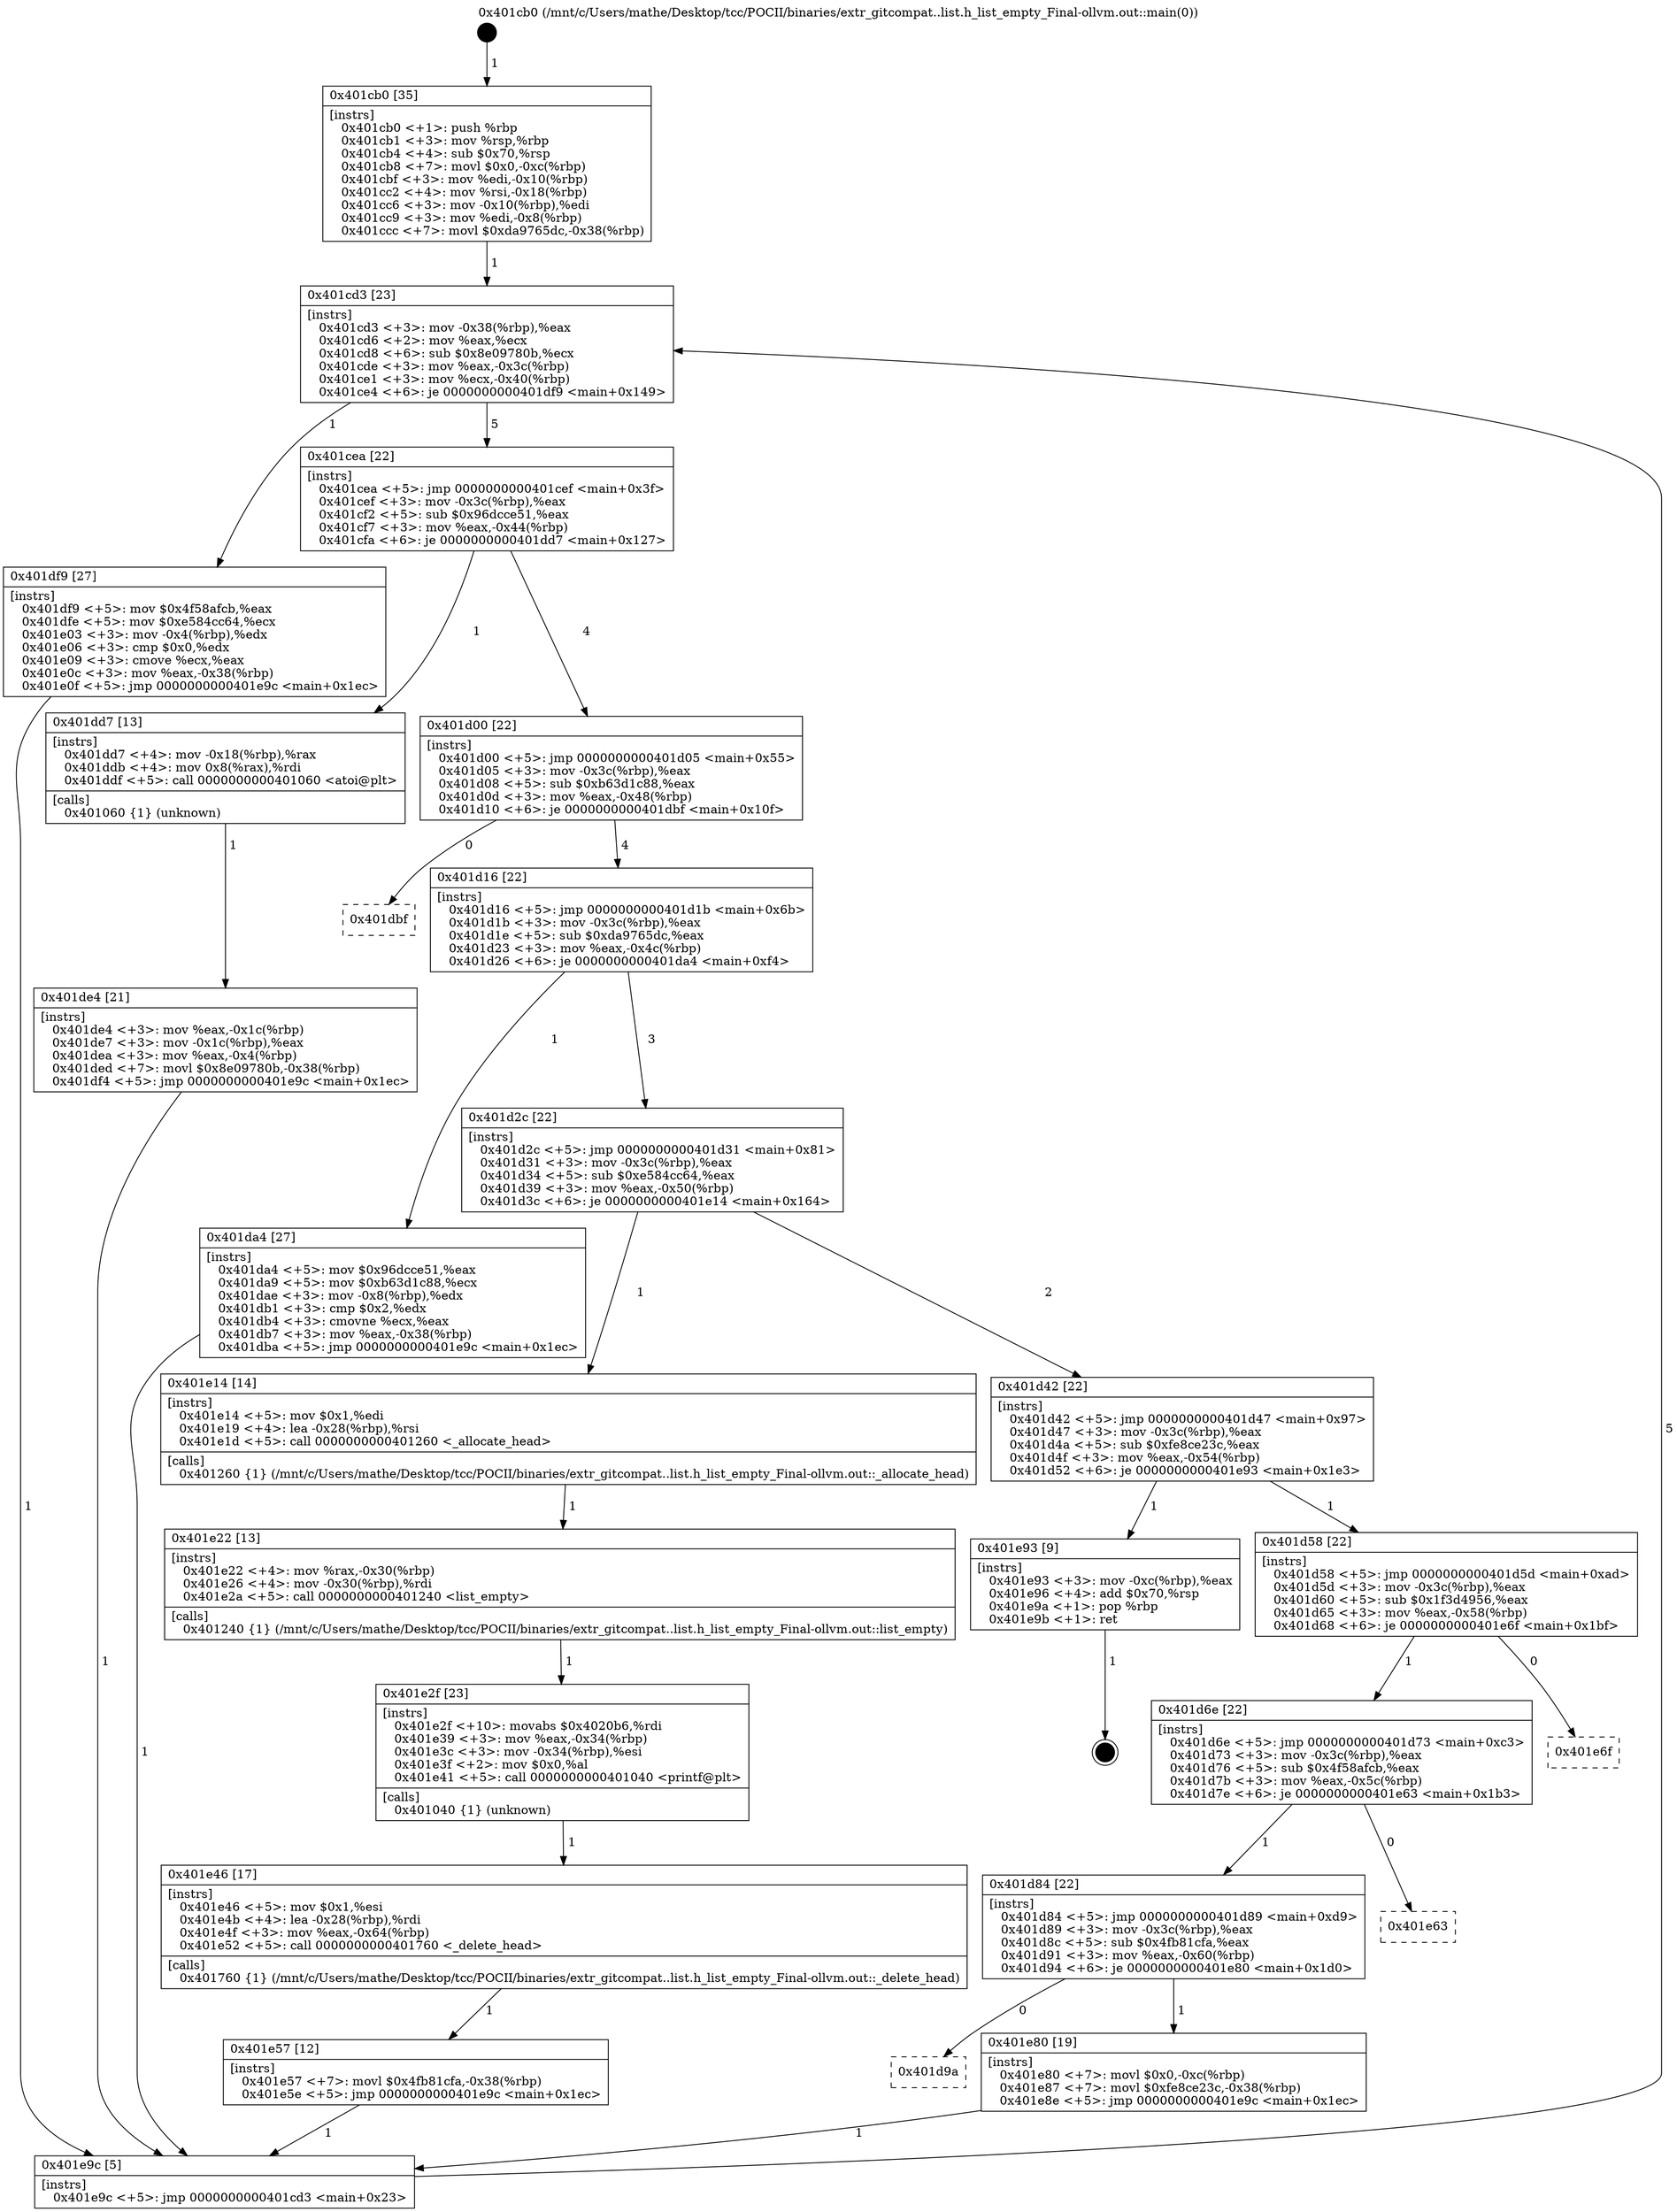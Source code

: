 digraph "0x401cb0" {
  label = "0x401cb0 (/mnt/c/Users/mathe/Desktop/tcc/POCII/binaries/extr_gitcompat..list.h_list_empty_Final-ollvm.out::main(0))"
  labelloc = "t"
  node[shape=record]

  Entry [label="",width=0.3,height=0.3,shape=circle,fillcolor=black,style=filled]
  "0x401cd3" [label="{
     0x401cd3 [23]\l
     | [instrs]\l
     &nbsp;&nbsp;0x401cd3 \<+3\>: mov -0x38(%rbp),%eax\l
     &nbsp;&nbsp;0x401cd6 \<+2\>: mov %eax,%ecx\l
     &nbsp;&nbsp;0x401cd8 \<+6\>: sub $0x8e09780b,%ecx\l
     &nbsp;&nbsp;0x401cde \<+3\>: mov %eax,-0x3c(%rbp)\l
     &nbsp;&nbsp;0x401ce1 \<+3\>: mov %ecx,-0x40(%rbp)\l
     &nbsp;&nbsp;0x401ce4 \<+6\>: je 0000000000401df9 \<main+0x149\>\l
  }"]
  "0x401df9" [label="{
     0x401df9 [27]\l
     | [instrs]\l
     &nbsp;&nbsp;0x401df9 \<+5\>: mov $0x4f58afcb,%eax\l
     &nbsp;&nbsp;0x401dfe \<+5\>: mov $0xe584cc64,%ecx\l
     &nbsp;&nbsp;0x401e03 \<+3\>: mov -0x4(%rbp),%edx\l
     &nbsp;&nbsp;0x401e06 \<+3\>: cmp $0x0,%edx\l
     &nbsp;&nbsp;0x401e09 \<+3\>: cmove %ecx,%eax\l
     &nbsp;&nbsp;0x401e0c \<+3\>: mov %eax,-0x38(%rbp)\l
     &nbsp;&nbsp;0x401e0f \<+5\>: jmp 0000000000401e9c \<main+0x1ec\>\l
  }"]
  "0x401cea" [label="{
     0x401cea [22]\l
     | [instrs]\l
     &nbsp;&nbsp;0x401cea \<+5\>: jmp 0000000000401cef \<main+0x3f\>\l
     &nbsp;&nbsp;0x401cef \<+3\>: mov -0x3c(%rbp),%eax\l
     &nbsp;&nbsp;0x401cf2 \<+5\>: sub $0x96dcce51,%eax\l
     &nbsp;&nbsp;0x401cf7 \<+3\>: mov %eax,-0x44(%rbp)\l
     &nbsp;&nbsp;0x401cfa \<+6\>: je 0000000000401dd7 \<main+0x127\>\l
  }"]
  Exit [label="",width=0.3,height=0.3,shape=circle,fillcolor=black,style=filled,peripheries=2]
  "0x401dd7" [label="{
     0x401dd7 [13]\l
     | [instrs]\l
     &nbsp;&nbsp;0x401dd7 \<+4\>: mov -0x18(%rbp),%rax\l
     &nbsp;&nbsp;0x401ddb \<+4\>: mov 0x8(%rax),%rdi\l
     &nbsp;&nbsp;0x401ddf \<+5\>: call 0000000000401060 \<atoi@plt\>\l
     | [calls]\l
     &nbsp;&nbsp;0x401060 \{1\} (unknown)\l
  }"]
  "0x401d00" [label="{
     0x401d00 [22]\l
     | [instrs]\l
     &nbsp;&nbsp;0x401d00 \<+5\>: jmp 0000000000401d05 \<main+0x55\>\l
     &nbsp;&nbsp;0x401d05 \<+3\>: mov -0x3c(%rbp),%eax\l
     &nbsp;&nbsp;0x401d08 \<+5\>: sub $0xb63d1c88,%eax\l
     &nbsp;&nbsp;0x401d0d \<+3\>: mov %eax,-0x48(%rbp)\l
     &nbsp;&nbsp;0x401d10 \<+6\>: je 0000000000401dbf \<main+0x10f\>\l
  }"]
  "0x401d9a" [label="{
     0x401d9a\l
  }", style=dashed]
  "0x401dbf" [label="{
     0x401dbf\l
  }", style=dashed]
  "0x401d16" [label="{
     0x401d16 [22]\l
     | [instrs]\l
     &nbsp;&nbsp;0x401d16 \<+5\>: jmp 0000000000401d1b \<main+0x6b\>\l
     &nbsp;&nbsp;0x401d1b \<+3\>: mov -0x3c(%rbp),%eax\l
     &nbsp;&nbsp;0x401d1e \<+5\>: sub $0xda9765dc,%eax\l
     &nbsp;&nbsp;0x401d23 \<+3\>: mov %eax,-0x4c(%rbp)\l
     &nbsp;&nbsp;0x401d26 \<+6\>: je 0000000000401da4 \<main+0xf4\>\l
  }"]
  "0x401e80" [label="{
     0x401e80 [19]\l
     | [instrs]\l
     &nbsp;&nbsp;0x401e80 \<+7\>: movl $0x0,-0xc(%rbp)\l
     &nbsp;&nbsp;0x401e87 \<+7\>: movl $0xfe8ce23c,-0x38(%rbp)\l
     &nbsp;&nbsp;0x401e8e \<+5\>: jmp 0000000000401e9c \<main+0x1ec\>\l
  }"]
  "0x401da4" [label="{
     0x401da4 [27]\l
     | [instrs]\l
     &nbsp;&nbsp;0x401da4 \<+5\>: mov $0x96dcce51,%eax\l
     &nbsp;&nbsp;0x401da9 \<+5\>: mov $0xb63d1c88,%ecx\l
     &nbsp;&nbsp;0x401dae \<+3\>: mov -0x8(%rbp),%edx\l
     &nbsp;&nbsp;0x401db1 \<+3\>: cmp $0x2,%edx\l
     &nbsp;&nbsp;0x401db4 \<+3\>: cmovne %ecx,%eax\l
     &nbsp;&nbsp;0x401db7 \<+3\>: mov %eax,-0x38(%rbp)\l
     &nbsp;&nbsp;0x401dba \<+5\>: jmp 0000000000401e9c \<main+0x1ec\>\l
  }"]
  "0x401d2c" [label="{
     0x401d2c [22]\l
     | [instrs]\l
     &nbsp;&nbsp;0x401d2c \<+5\>: jmp 0000000000401d31 \<main+0x81\>\l
     &nbsp;&nbsp;0x401d31 \<+3\>: mov -0x3c(%rbp),%eax\l
     &nbsp;&nbsp;0x401d34 \<+5\>: sub $0xe584cc64,%eax\l
     &nbsp;&nbsp;0x401d39 \<+3\>: mov %eax,-0x50(%rbp)\l
     &nbsp;&nbsp;0x401d3c \<+6\>: je 0000000000401e14 \<main+0x164\>\l
  }"]
  "0x401e9c" [label="{
     0x401e9c [5]\l
     | [instrs]\l
     &nbsp;&nbsp;0x401e9c \<+5\>: jmp 0000000000401cd3 \<main+0x23\>\l
  }"]
  "0x401cb0" [label="{
     0x401cb0 [35]\l
     | [instrs]\l
     &nbsp;&nbsp;0x401cb0 \<+1\>: push %rbp\l
     &nbsp;&nbsp;0x401cb1 \<+3\>: mov %rsp,%rbp\l
     &nbsp;&nbsp;0x401cb4 \<+4\>: sub $0x70,%rsp\l
     &nbsp;&nbsp;0x401cb8 \<+7\>: movl $0x0,-0xc(%rbp)\l
     &nbsp;&nbsp;0x401cbf \<+3\>: mov %edi,-0x10(%rbp)\l
     &nbsp;&nbsp;0x401cc2 \<+4\>: mov %rsi,-0x18(%rbp)\l
     &nbsp;&nbsp;0x401cc6 \<+3\>: mov -0x10(%rbp),%edi\l
     &nbsp;&nbsp;0x401cc9 \<+3\>: mov %edi,-0x8(%rbp)\l
     &nbsp;&nbsp;0x401ccc \<+7\>: movl $0xda9765dc,-0x38(%rbp)\l
  }"]
  "0x401de4" [label="{
     0x401de4 [21]\l
     | [instrs]\l
     &nbsp;&nbsp;0x401de4 \<+3\>: mov %eax,-0x1c(%rbp)\l
     &nbsp;&nbsp;0x401de7 \<+3\>: mov -0x1c(%rbp),%eax\l
     &nbsp;&nbsp;0x401dea \<+3\>: mov %eax,-0x4(%rbp)\l
     &nbsp;&nbsp;0x401ded \<+7\>: movl $0x8e09780b,-0x38(%rbp)\l
     &nbsp;&nbsp;0x401df4 \<+5\>: jmp 0000000000401e9c \<main+0x1ec\>\l
  }"]
  "0x401d84" [label="{
     0x401d84 [22]\l
     | [instrs]\l
     &nbsp;&nbsp;0x401d84 \<+5\>: jmp 0000000000401d89 \<main+0xd9\>\l
     &nbsp;&nbsp;0x401d89 \<+3\>: mov -0x3c(%rbp),%eax\l
     &nbsp;&nbsp;0x401d8c \<+5\>: sub $0x4fb81cfa,%eax\l
     &nbsp;&nbsp;0x401d91 \<+3\>: mov %eax,-0x60(%rbp)\l
     &nbsp;&nbsp;0x401d94 \<+6\>: je 0000000000401e80 \<main+0x1d0\>\l
  }"]
  "0x401e14" [label="{
     0x401e14 [14]\l
     | [instrs]\l
     &nbsp;&nbsp;0x401e14 \<+5\>: mov $0x1,%edi\l
     &nbsp;&nbsp;0x401e19 \<+4\>: lea -0x28(%rbp),%rsi\l
     &nbsp;&nbsp;0x401e1d \<+5\>: call 0000000000401260 \<_allocate_head\>\l
     | [calls]\l
     &nbsp;&nbsp;0x401260 \{1\} (/mnt/c/Users/mathe/Desktop/tcc/POCII/binaries/extr_gitcompat..list.h_list_empty_Final-ollvm.out::_allocate_head)\l
  }"]
  "0x401d42" [label="{
     0x401d42 [22]\l
     | [instrs]\l
     &nbsp;&nbsp;0x401d42 \<+5\>: jmp 0000000000401d47 \<main+0x97\>\l
     &nbsp;&nbsp;0x401d47 \<+3\>: mov -0x3c(%rbp),%eax\l
     &nbsp;&nbsp;0x401d4a \<+5\>: sub $0xfe8ce23c,%eax\l
     &nbsp;&nbsp;0x401d4f \<+3\>: mov %eax,-0x54(%rbp)\l
     &nbsp;&nbsp;0x401d52 \<+6\>: je 0000000000401e93 \<main+0x1e3\>\l
  }"]
  "0x401e22" [label="{
     0x401e22 [13]\l
     | [instrs]\l
     &nbsp;&nbsp;0x401e22 \<+4\>: mov %rax,-0x30(%rbp)\l
     &nbsp;&nbsp;0x401e26 \<+4\>: mov -0x30(%rbp),%rdi\l
     &nbsp;&nbsp;0x401e2a \<+5\>: call 0000000000401240 \<list_empty\>\l
     | [calls]\l
     &nbsp;&nbsp;0x401240 \{1\} (/mnt/c/Users/mathe/Desktop/tcc/POCII/binaries/extr_gitcompat..list.h_list_empty_Final-ollvm.out::list_empty)\l
  }"]
  "0x401e2f" [label="{
     0x401e2f [23]\l
     | [instrs]\l
     &nbsp;&nbsp;0x401e2f \<+10\>: movabs $0x4020b6,%rdi\l
     &nbsp;&nbsp;0x401e39 \<+3\>: mov %eax,-0x34(%rbp)\l
     &nbsp;&nbsp;0x401e3c \<+3\>: mov -0x34(%rbp),%esi\l
     &nbsp;&nbsp;0x401e3f \<+2\>: mov $0x0,%al\l
     &nbsp;&nbsp;0x401e41 \<+5\>: call 0000000000401040 \<printf@plt\>\l
     | [calls]\l
     &nbsp;&nbsp;0x401040 \{1\} (unknown)\l
  }"]
  "0x401e46" [label="{
     0x401e46 [17]\l
     | [instrs]\l
     &nbsp;&nbsp;0x401e46 \<+5\>: mov $0x1,%esi\l
     &nbsp;&nbsp;0x401e4b \<+4\>: lea -0x28(%rbp),%rdi\l
     &nbsp;&nbsp;0x401e4f \<+3\>: mov %eax,-0x64(%rbp)\l
     &nbsp;&nbsp;0x401e52 \<+5\>: call 0000000000401760 \<_delete_head\>\l
     | [calls]\l
     &nbsp;&nbsp;0x401760 \{1\} (/mnt/c/Users/mathe/Desktop/tcc/POCII/binaries/extr_gitcompat..list.h_list_empty_Final-ollvm.out::_delete_head)\l
  }"]
  "0x401e57" [label="{
     0x401e57 [12]\l
     | [instrs]\l
     &nbsp;&nbsp;0x401e57 \<+7\>: movl $0x4fb81cfa,-0x38(%rbp)\l
     &nbsp;&nbsp;0x401e5e \<+5\>: jmp 0000000000401e9c \<main+0x1ec\>\l
  }"]
  "0x401e63" [label="{
     0x401e63\l
  }", style=dashed]
  "0x401e93" [label="{
     0x401e93 [9]\l
     | [instrs]\l
     &nbsp;&nbsp;0x401e93 \<+3\>: mov -0xc(%rbp),%eax\l
     &nbsp;&nbsp;0x401e96 \<+4\>: add $0x70,%rsp\l
     &nbsp;&nbsp;0x401e9a \<+1\>: pop %rbp\l
     &nbsp;&nbsp;0x401e9b \<+1\>: ret\l
  }"]
  "0x401d58" [label="{
     0x401d58 [22]\l
     | [instrs]\l
     &nbsp;&nbsp;0x401d58 \<+5\>: jmp 0000000000401d5d \<main+0xad\>\l
     &nbsp;&nbsp;0x401d5d \<+3\>: mov -0x3c(%rbp),%eax\l
     &nbsp;&nbsp;0x401d60 \<+5\>: sub $0x1f3d4956,%eax\l
     &nbsp;&nbsp;0x401d65 \<+3\>: mov %eax,-0x58(%rbp)\l
     &nbsp;&nbsp;0x401d68 \<+6\>: je 0000000000401e6f \<main+0x1bf\>\l
  }"]
  "0x401d6e" [label="{
     0x401d6e [22]\l
     | [instrs]\l
     &nbsp;&nbsp;0x401d6e \<+5\>: jmp 0000000000401d73 \<main+0xc3\>\l
     &nbsp;&nbsp;0x401d73 \<+3\>: mov -0x3c(%rbp),%eax\l
     &nbsp;&nbsp;0x401d76 \<+5\>: sub $0x4f58afcb,%eax\l
     &nbsp;&nbsp;0x401d7b \<+3\>: mov %eax,-0x5c(%rbp)\l
     &nbsp;&nbsp;0x401d7e \<+6\>: je 0000000000401e63 \<main+0x1b3\>\l
  }"]
  "0x401e6f" [label="{
     0x401e6f\l
  }", style=dashed]
  Entry -> "0x401cb0" [label=" 1"]
  "0x401cd3" -> "0x401df9" [label=" 1"]
  "0x401cd3" -> "0x401cea" [label=" 5"]
  "0x401e93" -> Exit [label=" 1"]
  "0x401cea" -> "0x401dd7" [label=" 1"]
  "0x401cea" -> "0x401d00" [label=" 4"]
  "0x401e80" -> "0x401e9c" [label=" 1"]
  "0x401d00" -> "0x401dbf" [label=" 0"]
  "0x401d00" -> "0x401d16" [label=" 4"]
  "0x401d84" -> "0x401d9a" [label=" 0"]
  "0x401d16" -> "0x401da4" [label=" 1"]
  "0x401d16" -> "0x401d2c" [label=" 3"]
  "0x401da4" -> "0x401e9c" [label=" 1"]
  "0x401cb0" -> "0x401cd3" [label=" 1"]
  "0x401e9c" -> "0x401cd3" [label=" 5"]
  "0x401dd7" -> "0x401de4" [label=" 1"]
  "0x401de4" -> "0x401e9c" [label=" 1"]
  "0x401df9" -> "0x401e9c" [label=" 1"]
  "0x401d84" -> "0x401e80" [label=" 1"]
  "0x401d2c" -> "0x401e14" [label=" 1"]
  "0x401d2c" -> "0x401d42" [label=" 2"]
  "0x401e14" -> "0x401e22" [label=" 1"]
  "0x401e22" -> "0x401e2f" [label=" 1"]
  "0x401e2f" -> "0x401e46" [label=" 1"]
  "0x401e46" -> "0x401e57" [label=" 1"]
  "0x401e57" -> "0x401e9c" [label=" 1"]
  "0x401d6e" -> "0x401d84" [label=" 1"]
  "0x401d42" -> "0x401e93" [label=" 1"]
  "0x401d42" -> "0x401d58" [label=" 1"]
  "0x401d6e" -> "0x401e63" [label=" 0"]
  "0x401d58" -> "0x401e6f" [label=" 0"]
  "0x401d58" -> "0x401d6e" [label=" 1"]
}
